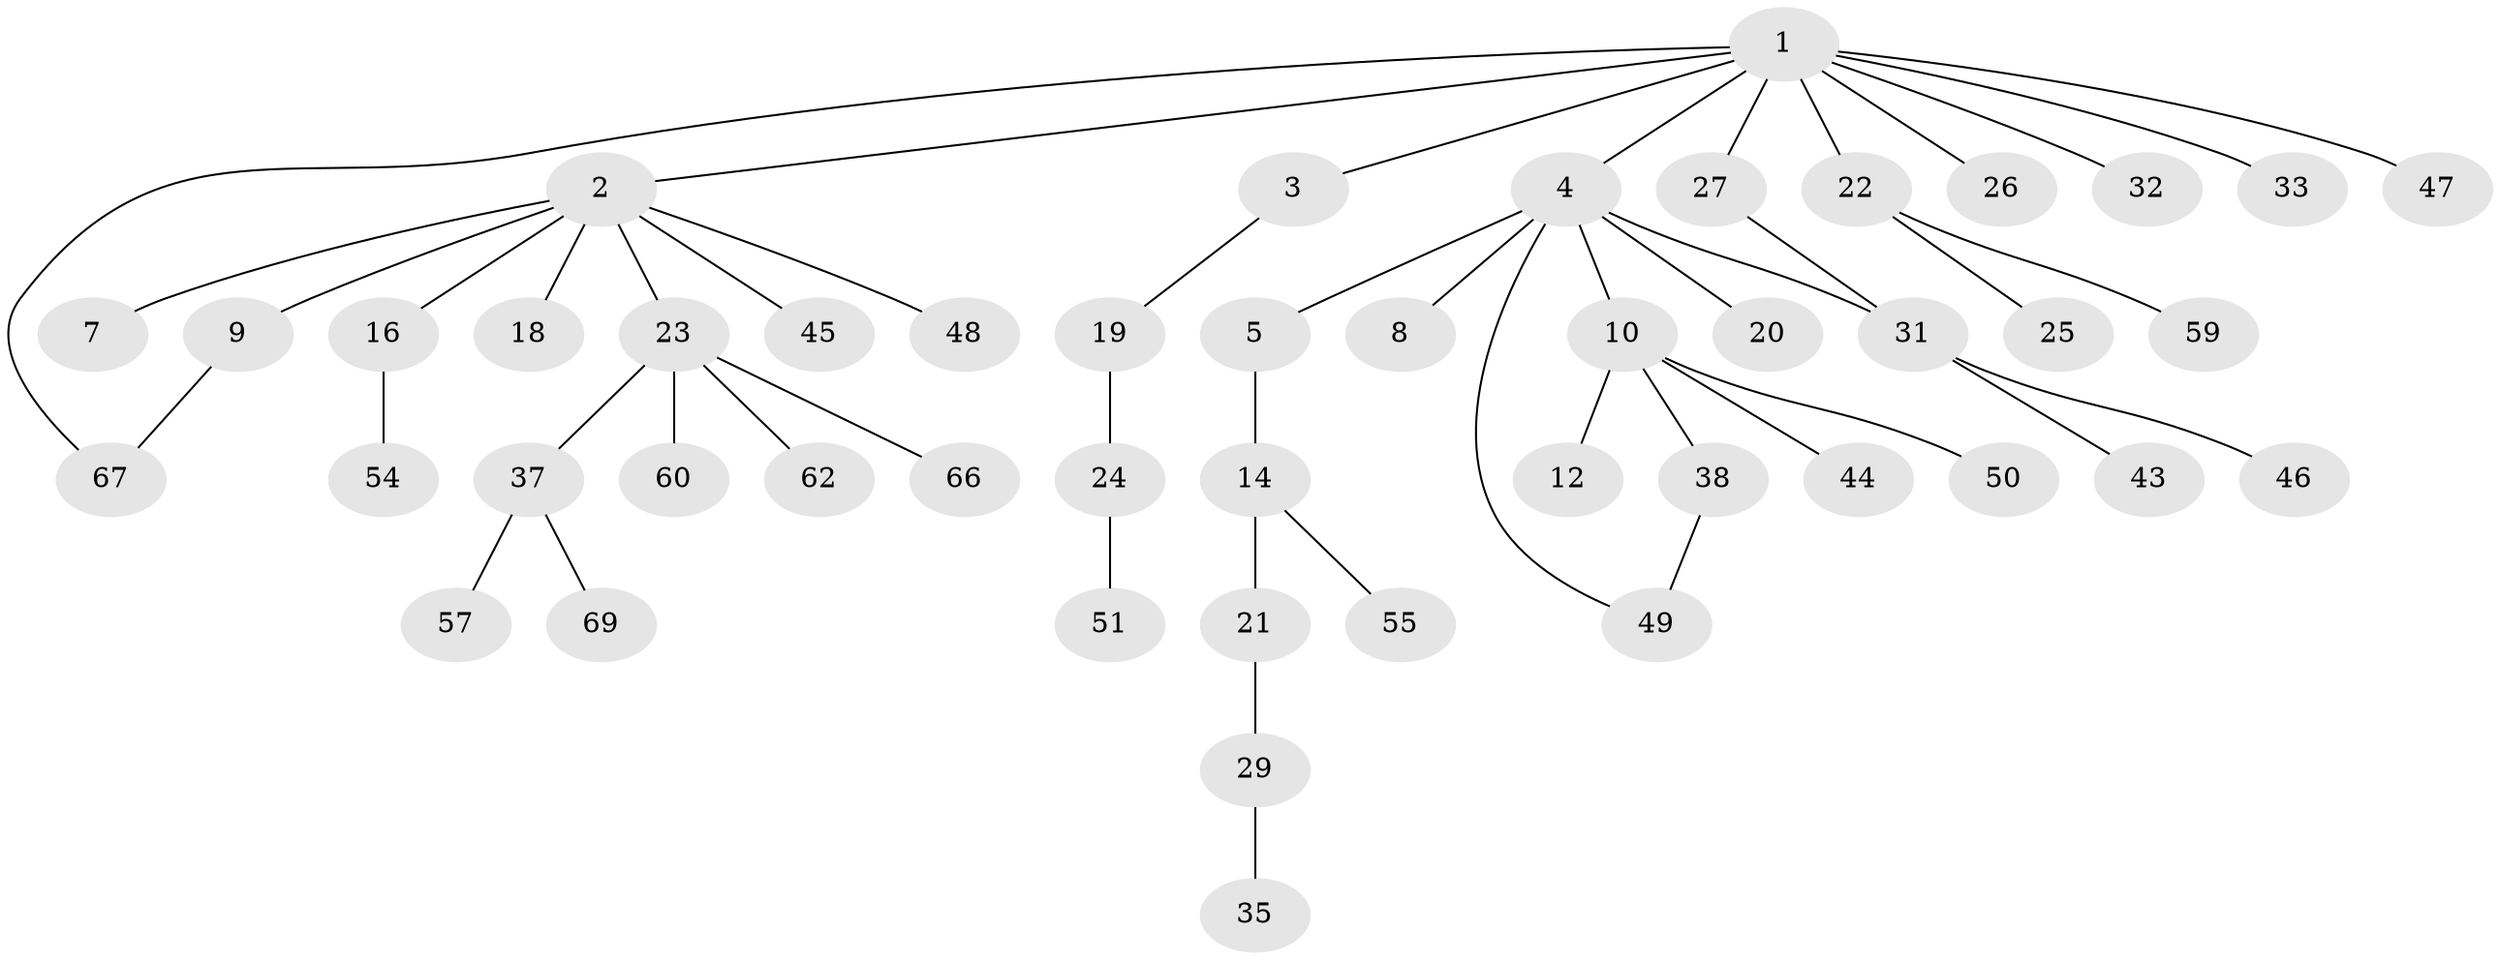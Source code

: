 // original degree distribution, {7: 0.014285714285714285, 6: 0.04285714285714286, 2: 0.24285714285714285, 3: 0.11428571428571428, 4: 0.05714285714285714, 5: 0.02857142857142857, 1: 0.5}
// Generated by graph-tools (version 1.1) at 2025/10/02/27/25 16:10:55]
// undirected, 47 vertices, 49 edges
graph export_dot {
graph [start="1"]
  node [color=gray90,style=filled];
  1 [super="+13"];
  2 [super="+6"];
  3;
  4 [super="+11"];
  5 [super="+17"];
  7 [super="+58"];
  8 [super="+15"];
  9 [super="+63"];
  10 [super="+56"];
  12 [super="+64"];
  14;
  16;
  18 [super="+28"];
  19 [super="+39"];
  20;
  21 [super="+42"];
  22 [super="+53"];
  23 [super="+34"];
  24;
  25;
  26;
  27 [super="+68"];
  29 [super="+30"];
  31 [super="+41"];
  32 [super="+36"];
  33;
  35;
  37 [super="+70"];
  38 [super="+40"];
  43;
  44;
  45;
  46;
  47 [super="+52"];
  48;
  49 [super="+65"];
  50;
  51;
  54;
  55 [super="+61"];
  57;
  59;
  60;
  62;
  66;
  67;
  69;
  1 -- 2;
  1 -- 3;
  1 -- 4;
  1 -- 26;
  1 -- 27;
  1 -- 47;
  1 -- 32;
  1 -- 33;
  1 -- 67;
  1 -- 22;
  2 -- 7;
  2 -- 23;
  2 -- 45;
  2 -- 48;
  2 -- 16;
  2 -- 9;
  2 -- 18;
  3 -- 19;
  4 -- 5;
  4 -- 8;
  4 -- 10;
  4 -- 20;
  4 -- 49;
  4 -- 31;
  5 -- 14;
  9 -- 67;
  10 -- 12;
  10 -- 38;
  10 -- 44;
  10 -- 50;
  14 -- 21;
  14 -- 55;
  16 -- 54;
  19 -- 24;
  21 -- 29;
  22 -- 25;
  22 -- 59;
  23 -- 60;
  23 -- 62;
  23 -- 66;
  23 -- 37;
  24 -- 51;
  27 -- 31;
  29 -- 35;
  31 -- 43;
  31 -- 46;
  37 -- 57;
  37 -- 69;
  38 -- 49;
}
